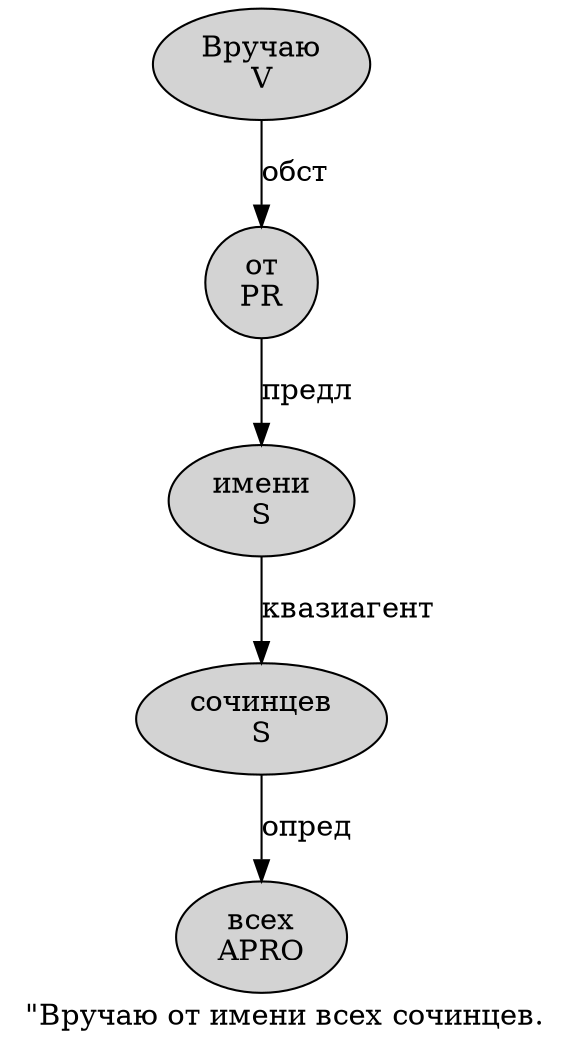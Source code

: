 digraph SENTENCE_891 {
	graph [label="\"Вручаю от имени всех сочинцев."]
	node [style=filled]
		1 [label="Вручаю
V" color="" fillcolor=lightgray penwidth=1 shape=ellipse]
		2 [label="от
PR" color="" fillcolor=lightgray penwidth=1 shape=ellipse]
		3 [label="имени
S" color="" fillcolor=lightgray penwidth=1 shape=ellipse]
		4 [label="всех
APRO" color="" fillcolor=lightgray penwidth=1 shape=ellipse]
		5 [label="сочинцев
S" color="" fillcolor=lightgray penwidth=1 shape=ellipse]
			2 -> 3 [label="предл"]
			3 -> 5 [label="квазиагент"]
			5 -> 4 [label="опред"]
			1 -> 2 [label="обст"]
}